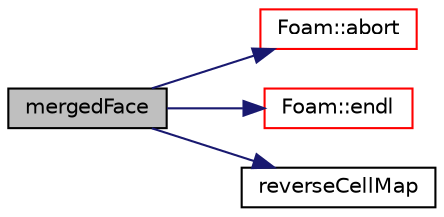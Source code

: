 digraph "mergedFace"
{
  bgcolor="transparent";
  edge [fontname="Helvetica",fontsize="10",labelfontname="Helvetica",labelfontsize="10"];
  node [fontname="Helvetica",fontsize="10",shape=record];
  rankdir="LR";
  Node9872 [label="mergedFace",height=0.2,width=0.4,color="black", fillcolor="grey75", style="filled", fontcolor="black"];
  Node9872 -> Node9873 [color="midnightblue",fontsize="10",style="solid",fontname="Helvetica"];
  Node9873 [label="Foam::abort",height=0.2,width=0.4,color="red",URL="$a21851.html#a447107a607d03e417307c203fa5fb44b"];
  Node9872 -> Node9880 [color="midnightblue",fontsize="10",style="solid",fontname="Helvetica"];
  Node9880 [label="Foam::endl",height=0.2,width=0.4,color="red",URL="$a21851.html#a2db8fe02a0d3909e9351bb4275b23ce4",tooltip="Add newline and flush stream. "];
  Node9872 -> Node9918 [color="midnightblue",fontsize="10",style="solid",fontname="Helvetica"];
  Node9918 [label="reverseCellMap",height=0.2,width=0.4,color="black",URL="$a28541.html#a89843f27b1311c10f35810e3dc692061",tooltip="Reverse cell map. "];
}
